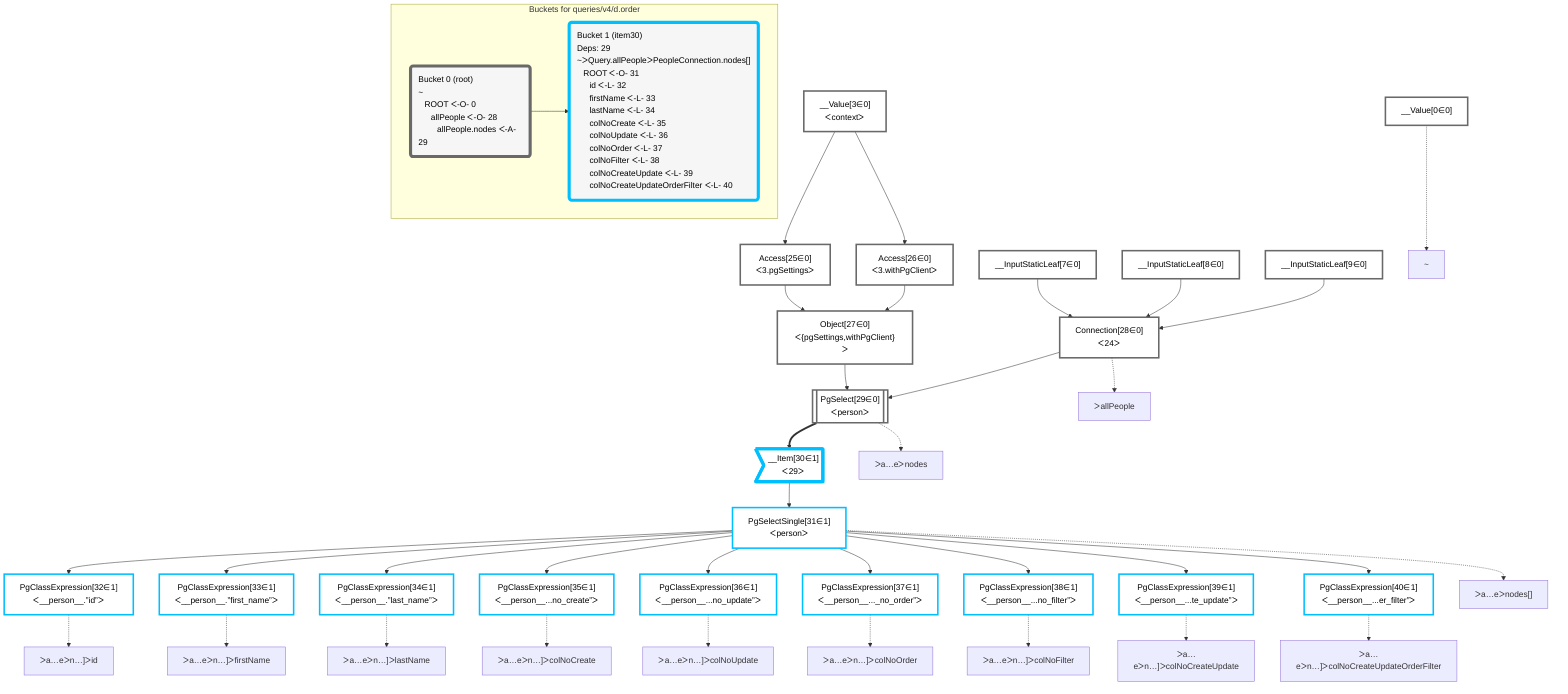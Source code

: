 graph TD
    classDef path fill:#eee,stroke:#000,color:#000
    classDef plan fill:#fff,stroke-width:3px,color:#000
    classDef itemplan fill:#fff,stroke-width:6px,color:#000
    classDef sideeffectplan fill:#f00,stroke-width:6px,color:#000
    classDef bucket fill:#f6f6f6,color:#000,stroke-width:6px,text-align:left


    %% define plans
    __Value0["__Value[0∈0]"]:::plan
    __Value3["__Value[3∈0]<br />ᐸcontextᐳ"]:::plan
    __InputStaticLeaf7["__InputStaticLeaf[7∈0]"]:::plan
    __InputStaticLeaf8["__InputStaticLeaf[8∈0]"]:::plan
    __InputStaticLeaf9["__InputStaticLeaf[9∈0]"]:::plan
    Access25["Access[25∈0]<br />ᐸ3.pgSettingsᐳ"]:::plan
    Access26["Access[26∈0]<br />ᐸ3.withPgClientᐳ"]:::plan
    Object27["Object[27∈0]<br />ᐸ{pgSettings,withPgClient}ᐳ"]:::plan
    Connection28["Connection[28∈0]<br />ᐸ24ᐳ"]:::plan
    PgSelect29[["PgSelect[29∈0]<br />ᐸpersonᐳ"]]:::plan
    __Item30>"__Item[30∈1]<br />ᐸ29ᐳ"]:::itemplan
    PgSelectSingle31["PgSelectSingle[31∈1]<br />ᐸpersonᐳ"]:::plan
    PgClassExpression32["PgClassExpression[32∈1]<br />ᐸ__person__.”id”ᐳ"]:::plan
    PgClassExpression33["PgClassExpression[33∈1]<br />ᐸ__person__.”first_name”ᐳ"]:::plan
    PgClassExpression34["PgClassExpression[34∈1]<br />ᐸ__person__.”last_name”ᐳ"]:::plan
    PgClassExpression35["PgClassExpression[35∈1]<br />ᐸ__person__...no_create”ᐳ"]:::plan
    PgClassExpression36["PgClassExpression[36∈1]<br />ᐸ__person__...no_update”ᐳ"]:::plan
    PgClassExpression37["PgClassExpression[37∈1]<br />ᐸ__person__..._no_order”ᐳ"]:::plan
    PgClassExpression38["PgClassExpression[38∈1]<br />ᐸ__person__...no_filter”ᐳ"]:::plan
    PgClassExpression39["PgClassExpression[39∈1]<br />ᐸ__person__...te_update”ᐳ"]:::plan
    PgClassExpression40["PgClassExpression[40∈1]<br />ᐸ__person__...er_filter”ᐳ"]:::plan

    %% plan dependencies
    __Value3 --> Access25
    __Value3 --> Access26
    Access25 & Access26 --> Object27
    __InputStaticLeaf7 & __InputStaticLeaf8 & __InputStaticLeaf9 --> Connection28
    Object27 & Connection28 --> PgSelect29
    PgSelect29 ==> __Item30
    __Item30 --> PgSelectSingle31
    PgSelectSingle31 --> PgClassExpression32
    PgSelectSingle31 --> PgClassExpression33
    PgSelectSingle31 --> PgClassExpression34
    PgSelectSingle31 --> PgClassExpression35
    PgSelectSingle31 --> PgClassExpression36
    PgSelectSingle31 --> PgClassExpression37
    PgSelectSingle31 --> PgClassExpression38
    PgSelectSingle31 --> PgClassExpression39
    PgSelectSingle31 --> PgClassExpression40

    %% plan-to-path relationships
    P0["~"]
    __Value0 -.-> P0
    P28["ᐳallPeople"]
    Connection28 -.-> P28
    P29["ᐳa…eᐳnodes"]
    PgSelect29 -.-> P29
    P31["ᐳa…eᐳnodes[]"]
    PgSelectSingle31 -.-> P31
    P32["ᐳa…eᐳn…]ᐳid"]
    PgClassExpression32 -.-> P32
    P33["ᐳa…eᐳn…]ᐳfirstName"]
    PgClassExpression33 -.-> P33
    P34["ᐳa…eᐳn…]ᐳlastName"]
    PgClassExpression34 -.-> P34
    P35["ᐳa…eᐳn…]ᐳcolNoCreate"]
    PgClassExpression35 -.-> P35
    P36["ᐳa…eᐳn…]ᐳcolNoUpdate"]
    PgClassExpression36 -.-> P36
    P37["ᐳa…eᐳn…]ᐳcolNoOrder"]
    PgClassExpression37 -.-> P37
    P38["ᐳa…eᐳn…]ᐳcolNoFilter"]
    PgClassExpression38 -.-> P38
    P39["ᐳa…eᐳn…]ᐳcolNoCreateUpdate"]
    PgClassExpression39 -.-> P39
    P40["ᐳa…eᐳn…]ᐳcolNoCreateUpdateOrderFilter"]
    PgClassExpression40 -.-> P40

    subgraph "Buckets for queries/v4/d.order"
    Bucket0("Bucket 0 (root)<br />~<br />⠀ROOT ᐸ-O- 0<br />⠀⠀allPeople ᐸ-O- 28<br />⠀⠀⠀allPeople.nodes ᐸ-A- 29"):::bucket
    classDef bucket0 stroke:#696969
    class Bucket0,__Value0,__Value3,__InputStaticLeaf7,__InputStaticLeaf8,__InputStaticLeaf9,Access25,Access26,Object27,Connection28,PgSelect29 bucket0
    Bucket1("Bucket 1 (item30)<br />Deps: 29<br />~ᐳQuery.allPeopleᐳPeopleConnection.nodes[]<br />⠀ROOT ᐸ-O- 31<br />⠀⠀id ᐸ-L- 32<br />⠀⠀firstName ᐸ-L- 33<br />⠀⠀lastName ᐸ-L- 34<br />⠀⠀colNoCreate ᐸ-L- 35<br />⠀⠀colNoUpdate ᐸ-L- 36<br />⠀⠀colNoOrder ᐸ-L- 37<br />⠀⠀colNoFilter ᐸ-L- 38<br />⠀⠀colNoCreateUpdate ᐸ-L- 39<br />⠀⠀colNoCreateUpdateOrderFilter ᐸ-L- 40"):::bucket
    classDef bucket1 stroke:#00bfff
    class Bucket1,__Item30,PgSelectSingle31,PgClassExpression32,PgClassExpression33,PgClassExpression34,PgClassExpression35,PgClassExpression36,PgClassExpression37,PgClassExpression38,PgClassExpression39,PgClassExpression40 bucket1
    Bucket0 --> Bucket1
    end